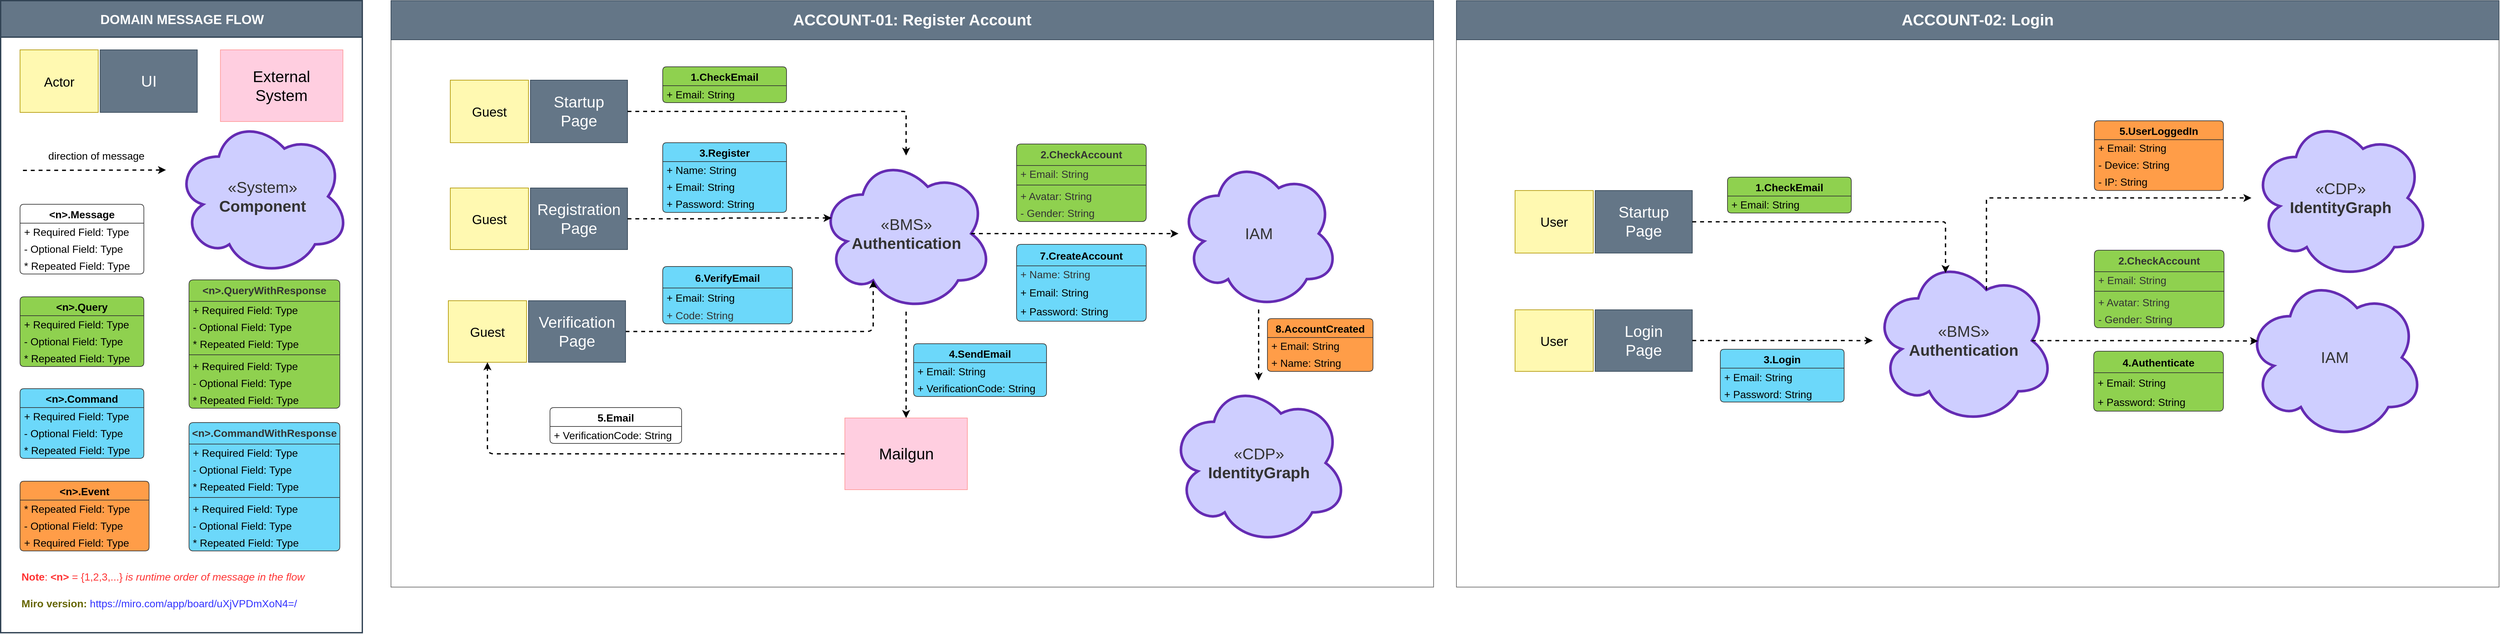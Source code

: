 <mxfile version="20.5.3" type="google"><diagram id="XUAoG68tFFFj7xC4NJLg" name="DOMAIN MESSGAE FLOW"><mxGraphModel grid="0" page="0" gridSize="10" guides="1" tooltips="1" connect="1" arrows="1" fold="1" pageScale="1" pageWidth="1100" pageHeight="850" math="0" shadow="0"><root><mxCell id="0"/><mxCell id="1" parent="0"/><mxCell id="IQaBO5puHHb_VZaU71oc-1" value="&lt;b style=&quot;font-size: 20px;&quot;&gt;DOMAIN MESSAGE FLOW&lt;/b&gt;" style="swimlane;rounded=0;pointerEvents=0;strokeColor=#314354;strokeWidth=2;fontSize=24;fontColor=#ffffff;startSize=56;fillColor=#647687;html=1;collapsible=0;" vertex="1" parent="1"><mxGeometry x="-650" y="537" width="555" height="970" as="geometry"/></mxCell><mxCell id="IQaBO5puHHb_VZaU71oc-2" value="Actor" style="rounded=0;whiteSpace=wrap;html=1;fontSize=20;fillColor=#FFF9B1;fontColor=#000000;strokeColor=#B09500;" vertex="1" parent="IQaBO5puHHb_VZaU71oc-1"><mxGeometry x="29.75" y="75.5" width="120" height="96" as="geometry"/></mxCell><mxCell id="IQaBO5puHHb_VZaU71oc-3" value="UI" style="rounded=0;whiteSpace=wrap;html=1;fontSize=24;fillColor=#647687;fontColor=#ffffff;strokeColor=#314354;" vertex="1" parent="IQaBO5puHHb_VZaU71oc-1"><mxGeometry x="152.75" y="75.5" width="149" height="96" as="geometry"/></mxCell><mxCell id="IQaBO5puHHb_VZaU71oc-4" value="&lt;n&gt;.Query" style="swimlane;fontStyle=1;childLayout=stackLayout;horizontal=1;startSize=29;fillColor=#8FD14F;horizontalStack=0;resizeParent=1;resizeParentMax=0;resizeLast=0;collapsible=0;marginBottom=0;strokeColor=#333333;rounded=1;arcSize=7;fontSize=16;swimlaneFillColor=#8FD14F;" vertex="1" parent="IQaBO5puHHb_VZaU71oc-1"><mxGeometry x="29.75" y="454.5" width="190" height="107" as="geometry"/></mxCell><mxCell id="IQaBO5puHHb_VZaU71oc-5" value="+ Required Field: Type" style="text;strokeColor=none;fillColor=none;align=left;verticalAlign=middle;spacingLeft=4;spacingRight=4;overflow=hidden;rotatable=0;points=[[0,0.5],[1,0.5]];portConstraint=eastwest;fontSize=16;whiteSpace=wrap;" vertex="1" parent="IQaBO5puHHb_VZaU71oc-4"><mxGeometry y="29" width="190" height="26" as="geometry"/></mxCell><mxCell id="IQaBO5puHHb_VZaU71oc-6" value="- Optional Field: Type" style="text;strokeColor=none;fillColor=none;align=left;verticalAlign=middle;spacingLeft=4;spacingRight=4;overflow=hidden;rotatable=0;points=[[0,0.5],[1,0.5]];portConstraint=eastwest;fontSize=16;whiteSpace=wrap;" vertex="1" parent="IQaBO5puHHb_VZaU71oc-4"><mxGeometry y="55" width="190" height="26" as="geometry"/></mxCell><mxCell id="IQaBO5puHHb_VZaU71oc-7" value="* Repeated Field: Type" style="text;strokeColor=none;fillColor=none;align=left;verticalAlign=middle;spacingLeft=4;spacingRight=4;overflow=hidden;rotatable=0;points=[[0,0.5],[1,0.5]];portConstraint=eastwest;fontSize=16;whiteSpace=wrap;" vertex="1" parent="IQaBO5puHHb_VZaU71oc-4"><mxGeometry y="81" width="190" height="26" as="geometry"/></mxCell><mxCell id="IQaBO5puHHb_VZaU71oc-8" value="&lt;n&gt;.QueryWithResponse" style="swimlane;fontStyle=1;align=center;verticalAlign=top;childLayout=stackLayout;horizontal=1;startSize=33;horizontalStack=0;resizeParent=1;resizeParentMax=0;resizeLast=0;collapsible=0;marginBottom=0;rounded=1;fontSize=16;fillColor=#8FD14F;arcSize=7;strokeColor=#333333;swimlaneFillColor=#8FD14F;fontColor=#333333;" vertex="1" parent="IQaBO5puHHb_VZaU71oc-1"><mxGeometry x="289.05" y="428.5" width="231.5" height="197" as="geometry"/></mxCell><mxCell id="IQaBO5puHHb_VZaU71oc-9" value="+ Required Field: Type" style="text;strokeColor=none;fillColor=none;align=left;verticalAlign=middle;spacingLeft=4;spacingRight=4;overflow=hidden;rotatable=0;points=[[0,0.5],[1,0.5]];portConstraint=eastwest;fontSize=16;whiteSpace=wrap;" vertex="1" parent="IQaBO5puHHb_VZaU71oc-8"><mxGeometry y="33" width="231.5" height="26" as="geometry"/></mxCell><mxCell id="IQaBO5puHHb_VZaU71oc-10" value="- Optional Field: Type" style="text;strokeColor=none;fillColor=none;align=left;verticalAlign=middle;spacingLeft=4;spacingRight=4;overflow=hidden;rotatable=0;points=[[0,0.5],[1,0.5]];portConstraint=eastwest;fontSize=16;whiteSpace=wrap;" vertex="1" parent="IQaBO5puHHb_VZaU71oc-8"><mxGeometry y="59" width="231.5" height="26" as="geometry"/></mxCell><mxCell id="IQaBO5puHHb_VZaU71oc-11" value="* Repeated Field: Type" style="text;strokeColor=none;fillColor=none;align=left;verticalAlign=middle;spacingLeft=4;spacingRight=4;overflow=hidden;rotatable=0;points=[[0,0.5],[1,0.5]];portConstraint=eastwest;fontSize=16;whiteSpace=wrap;" vertex="1" parent="IQaBO5puHHb_VZaU71oc-8"><mxGeometry y="85" width="231.5" height="26" as="geometry"/></mxCell><mxCell id="IQaBO5puHHb_VZaU71oc-12" value="" style="line;strokeWidth=1;fillColor=none;align=left;verticalAlign=middle;spacingTop=-1;spacingLeft=3;spacingRight=3;rotatable=0;labelPosition=right;points=[];portConstraint=eastwest;strokeColor=inherit;rounded=1;fontSize=16;" vertex="1" parent="IQaBO5puHHb_VZaU71oc-8"><mxGeometry y="111" width="231.5" height="8" as="geometry"/></mxCell><mxCell id="IQaBO5puHHb_VZaU71oc-13" value="+ Required Field: Type" style="text;strokeColor=none;fillColor=none;align=left;verticalAlign=middle;spacingLeft=4;spacingRight=4;overflow=hidden;rotatable=0;points=[[0,0.5],[1,0.5]];portConstraint=eastwest;fontSize=16;whiteSpace=wrap;" vertex="1" parent="IQaBO5puHHb_VZaU71oc-8"><mxGeometry y="119" width="231.5" height="26" as="geometry"/></mxCell><mxCell id="IQaBO5puHHb_VZaU71oc-14" value="- Optional Field: Type" style="text;strokeColor=none;fillColor=none;align=left;verticalAlign=middle;spacingLeft=4;spacingRight=4;overflow=hidden;rotatable=0;points=[[0,0.5],[1,0.5]];portConstraint=eastwest;fontSize=16;whiteSpace=wrap;" vertex="1" parent="IQaBO5puHHb_VZaU71oc-8"><mxGeometry y="145" width="231.5" height="26" as="geometry"/></mxCell><mxCell id="IQaBO5puHHb_VZaU71oc-15" value="* Repeated Field: Type" style="text;strokeColor=none;fillColor=none;align=left;verticalAlign=middle;spacingLeft=4;spacingRight=4;overflow=hidden;rotatable=0;points=[[0,0.5],[1,0.5]];portConstraint=eastwest;fontSize=16;whiteSpace=wrap;" vertex="1" parent="IQaBO5puHHb_VZaU71oc-8"><mxGeometry y="171" width="231.5" height="26" as="geometry"/></mxCell><mxCell id="IQaBO5puHHb_VZaU71oc-16" value="&lt;n&gt;.Command" style="swimlane;fontStyle=1;childLayout=stackLayout;horizontal=1;startSize=29;fillColor=#6CD8FA;horizontalStack=0;resizeParent=1;resizeParentMax=0;resizeLast=0;collapsible=0;marginBottom=0;strokeColor=#333333;rounded=1;arcSize=7;fontSize=16;swimlaneFillColor=#6CD8FA;" vertex="1" parent="IQaBO5puHHb_VZaU71oc-1"><mxGeometry x="29.75" y="595.5" width="190" height="107" as="geometry"/></mxCell><mxCell id="IQaBO5puHHb_VZaU71oc-17" value="+ Required Field: Type" style="text;strokeColor=none;fillColor=none;align=left;verticalAlign=middle;spacingLeft=4;spacingRight=4;overflow=hidden;rotatable=0;points=[[0,0.5],[1,0.5]];portConstraint=eastwest;fontSize=16;whiteSpace=wrap;" vertex="1" parent="IQaBO5puHHb_VZaU71oc-16"><mxGeometry y="29" width="190" height="26" as="geometry"/></mxCell><mxCell id="IQaBO5puHHb_VZaU71oc-18" value="- Optional Field: Type" style="text;strokeColor=none;fillColor=none;align=left;verticalAlign=middle;spacingLeft=4;spacingRight=4;overflow=hidden;rotatable=0;points=[[0,0.5],[1,0.5]];portConstraint=eastwest;fontSize=16;whiteSpace=wrap;" vertex="1" parent="IQaBO5puHHb_VZaU71oc-16"><mxGeometry y="55" width="190" height="26" as="geometry"/></mxCell><mxCell id="IQaBO5puHHb_VZaU71oc-19" value="* Repeated Field: Type" style="text;strokeColor=none;fillColor=none;align=left;verticalAlign=middle;spacingLeft=4;spacingRight=4;overflow=hidden;rotatable=0;points=[[0,0.5],[1,0.5]];portConstraint=eastwest;fontSize=16;whiteSpace=wrap;" vertex="1" parent="IQaBO5puHHb_VZaU71oc-16"><mxGeometry y="81" width="190" height="26" as="geometry"/></mxCell><mxCell id="IQaBO5puHHb_VZaU71oc-20" value="&lt;n&gt;.CommandWithResponse" style="swimlane;fontStyle=1;align=center;verticalAlign=top;childLayout=stackLayout;horizontal=1;startSize=33;horizontalStack=0;resizeParent=1;resizeParentMax=0;resizeLast=0;collapsible=0;marginBottom=0;rounded=1;fontSize=16;fillColor=#6CD8FA;arcSize=7;strokeColor=#333333;swimlaneFillColor=#6CD8FA;fontColor=#333333;" vertex="1" parent="IQaBO5puHHb_VZaU71oc-1"><mxGeometry x="289.05" y="647.5" width="231.5" height="197" as="geometry"/></mxCell><mxCell id="IQaBO5puHHb_VZaU71oc-21" value="+ Required Field: Type" style="text;strokeColor=none;fillColor=none;align=left;verticalAlign=middle;spacingLeft=4;spacingRight=4;overflow=hidden;rotatable=0;points=[[0,0.5],[1,0.5]];portConstraint=eastwest;fontSize=16;whiteSpace=wrap;" vertex="1" parent="IQaBO5puHHb_VZaU71oc-20"><mxGeometry y="33" width="231.5" height="26" as="geometry"/></mxCell><mxCell id="IQaBO5puHHb_VZaU71oc-22" value="- Optional Field: Type" style="text;strokeColor=none;fillColor=none;align=left;verticalAlign=middle;spacingLeft=4;spacingRight=4;overflow=hidden;rotatable=0;points=[[0,0.5],[1,0.5]];portConstraint=eastwest;fontSize=16;whiteSpace=wrap;" vertex="1" parent="IQaBO5puHHb_VZaU71oc-20"><mxGeometry y="59" width="231.5" height="26" as="geometry"/></mxCell><mxCell id="IQaBO5puHHb_VZaU71oc-23" value="* Repeated Field: Type" style="text;strokeColor=none;fillColor=none;align=left;verticalAlign=middle;spacingLeft=4;spacingRight=4;overflow=hidden;rotatable=0;points=[[0,0.5],[1,0.5]];portConstraint=eastwest;fontSize=16;whiteSpace=wrap;" vertex="1" parent="IQaBO5puHHb_VZaU71oc-20"><mxGeometry y="85" width="231.5" height="26" as="geometry"/></mxCell><mxCell id="IQaBO5puHHb_VZaU71oc-24" value="" style="line;strokeWidth=1;fillColor=none;align=left;verticalAlign=middle;spacingTop=-1;spacingLeft=3;spacingRight=3;rotatable=0;labelPosition=right;points=[];portConstraint=eastwest;strokeColor=inherit;rounded=1;fontSize=16;" vertex="1" parent="IQaBO5puHHb_VZaU71oc-20"><mxGeometry y="111" width="231.5" height="8" as="geometry"/></mxCell><mxCell id="IQaBO5puHHb_VZaU71oc-25" value="+ Required Field: Type" style="text;strokeColor=none;fillColor=none;align=left;verticalAlign=middle;spacingLeft=4;spacingRight=4;overflow=hidden;rotatable=0;points=[[0,0.5],[1,0.5]];portConstraint=eastwest;fontSize=16;whiteSpace=wrap;" vertex="1" parent="IQaBO5puHHb_VZaU71oc-20"><mxGeometry y="119" width="231.5" height="26" as="geometry"/></mxCell><mxCell id="IQaBO5puHHb_VZaU71oc-26" value="- Optional Field: Type" style="text;strokeColor=none;fillColor=none;align=left;verticalAlign=middle;spacingLeft=4;spacingRight=4;overflow=hidden;rotatable=0;points=[[0,0.5],[1,0.5]];portConstraint=eastwest;fontSize=16;whiteSpace=wrap;" vertex="1" parent="IQaBO5puHHb_VZaU71oc-20"><mxGeometry y="145" width="231.5" height="26" as="geometry"/></mxCell><mxCell id="IQaBO5puHHb_VZaU71oc-27" value="* Repeated Field: Type" style="text;strokeColor=none;fillColor=none;align=left;verticalAlign=middle;spacingLeft=4;spacingRight=4;overflow=hidden;rotatable=0;points=[[0,0.5],[1,0.5]];portConstraint=eastwest;fontSize=16;whiteSpace=wrap;" vertex="1" parent="IQaBO5puHHb_VZaU71oc-20"><mxGeometry y="171" width="231.5" height="26" as="geometry"/></mxCell><mxCell id="IQaBO5puHHb_VZaU71oc-28" value="&lt;n&gt;.Event" style="swimlane;fontStyle=1;childLayout=stackLayout;horizontal=1;startSize=29;fillColor=#FF9D48;horizontalStack=0;resizeParent=1;resizeParentMax=0;resizeLast=0;collapsible=0;marginBottom=0;strokeColor=#333333;rounded=1;arcSize=7;fontSize=16;swimlaneFillColor=#FF9D48;" vertex="1" parent="IQaBO5puHHb_VZaU71oc-1"><mxGeometry x="29.75" y="737.5" width="198" height="107" as="geometry"/></mxCell><mxCell id="IQaBO5puHHb_VZaU71oc-29" value="* Repeated Field: Type" style="text;strokeColor=none;fillColor=none;align=left;verticalAlign=middle;spacingLeft=4;spacingRight=4;overflow=hidden;rotatable=0;points=[[0,0.5],[1,0.5]];portConstraint=eastwest;fontSize=16;whiteSpace=wrap;" vertex="1" parent="IQaBO5puHHb_VZaU71oc-28"><mxGeometry y="29" width="198" height="26" as="geometry"/></mxCell><mxCell id="IQaBO5puHHb_VZaU71oc-30" value="- Optional Field: Type" style="text;strokeColor=none;fillColor=none;align=left;verticalAlign=middle;spacingLeft=4;spacingRight=4;overflow=hidden;rotatable=0;points=[[0,0.5],[1,0.5]];portConstraint=eastwest;fontSize=16;whiteSpace=wrap;" vertex="1" parent="IQaBO5puHHb_VZaU71oc-28"><mxGeometry y="55" width="198" height="26" as="geometry"/></mxCell><mxCell id="IQaBO5puHHb_VZaU71oc-31" value="+ Required Field: Type" style="text;strokeColor=none;fillColor=none;align=left;verticalAlign=middle;spacingLeft=4;spacingRight=4;overflow=hidden;rotatable=0;points=[[0,0.5],[1,0.5]];portConstraint=eastwest;fontSize=16;whiteSpace=wrap;" vertex="1" parent="IQaBO5puHHb_VZaU71oc-28"><mxGeometry y="81" width="198" height="26" as="geometry"/></mxCell><mxCell id="IQaBO5puHHb_VZaU71oc-32" style="shape=connector;rounded=1;orthogonalLoop=1;jettySize=auto;html=1;dashed=1;labelBackgroundColor=default;strokeColor=default;strokeWidth=2;fontFamily=Helvetica;fontSize=18;fontColor=#000000;endArrow=classic;startSize=26;entryX=0.76;entryY=0.828;entryDx=0;entryDy=0;entryPerimeter=0;" edge="1" parent="IQaBO5puHHb_VZaU71oc-1"><mxGeometry relative="1" as="geometry"><mxPoint x="253.71" y="259.904" as="targetPoint"/><mxPoint x="34.25" y="260.5" as="sourcePoint"/></mxGeometry></mxCell><mxCell id="IQaBO5puHHb_VZaU71oc-33" value="direction of message" style="text;html=1;strokeColor=none;fillColor=none;align=center;verticalAlign=middle;whiteSpace=wrap;rounded=0;fontSize=16;" vertex="1" parent="IQaBO5puHHb_VZaU71oc-1"><mxGeometry x="47.75" y="222.5" width="198" height="30" as="geometry"/></mxCell><mxCell id="IQaBO5puHHb_VZaU71oc-34" value="&lt;strong&gt;Note&lt;/strong&gt;: &lt;strong&gt;&amp;lt;n&amp;gt; &lt;/strong&gt;= {1,2,3,...}&lt;em&gt; is runtime order of message in the flow&lt;/em&gt;" style="text;whiteSpace=wrap;html=1;fontSize=16;fontColor=#FF3333;" vertex="1" parent="IQaBO5puHHb_VZaU71oc-1"><mxGeometry x="29.75" y="867.5" width="486.5" height="41" as="geometry"/></mxCell><mxCell id="IQaBO5puHHb_VZaU71oc-35" value="External&lt;br&gt;System" style="rounded=0;whiteSpace=wrap;html=1;fontSize=24;fillColor=#FFCEE0;fontColor=#000000;strokeColor=#FF9999;" vertex="1" parent="IQaBO5puHHb_VZaU71oc-1"><mxGeometry x="337.25" y="75.5" width="188" height="110" as="geometry"/></mxCell><mxCell id="IQaBO5puHHb_VZaU71oc-36" value="&lt;n&gt;.Message" style="swimlane;fontStyle=1;childLayout=stackLayout;horizontal=1;startSize=29;fillColor=none;horizontalStack=0;resizeParent=1;resizeParentMax=0;resizeLast=0;collapsible=0;marginBottom=0;strokeColor=#333333;rounded=1;arcSize=7;fontSize=16;swimlaneFillColor=none;" vertex="1" parent="IQaBO5puHHb_VZaU71oc-1"><mxGeometry x="29.75" y="312.5" width="190" height="107" as="geometry"/></mxCell><mxCell id="IQaBO5puHHb_VZaU71oc-37" value="+ Required Field: Type" style="text;strokeColor=none;fillColor=none;align=left;verticalAlign=middle;spacingLeft=4;spacingRight=4;overflow=hidden;rotatable=0;points=[[0,0.5],[1,0.5]];portConstraint=eastwest;fontSize=16;whiteSpace=wrap;" vertex="1" parent="IQaBO5puHHb_VZaU71oc-36"><mxGeometry y="29" width="190" height="26" as="geometry"/></mxCell><mxCell id="IQaBO5puHHb_VZaU71oc-38" value="- Optional Field: Type" style="text;strokeColor=none;fillColor=none;align=left;verticalAlign=middle;spacingLeft=4;spacingRight=4;overflow=hidden;rotatable=0;points=[[0,0.5],[1,0.5]];portConstraint=eastwest;fontSize=16;whiteSpace=wrap;" vertex="1" parent="IQaBO5puHHb_VZaU71oc-36"><mxGeometry y="55" width="190" height="26" as="geometry"/></mxCell><mxCell id="IQaBO5puHHb_VZaU71oc-39" value="* Repeated Field: Type" style="text;strokeColor=none;fillColor=none;align=left;verticalAlign=middle;spacingLeft=4;spacingRight=4;overflow=hidden;rotatable=0;points=[[0,0.5],[1,0.5]];portConstraint=eastwest;fontSize=16;whiteSpace=wrap;" vertex="1" parent="IQaBO5puHHb_VZaU71oc-36"><mxGeometry y="81" width="190" height="26" as="geometry"/></mxCell><mxCell id="IQaBO5puHHb_VZaU71oc-40" value="&lt;span style=&quot;font-size: 24px;&quot;&gt;«System»&lt;/span&gt;&lt;br style=&quot;font-size: 24px;&quot;&gt;&lt;b style=&quot;font-size: 24px;&quot;&gt;Component&lt;/b&gt;" style="ellipse;shape=cloud;whiteSpace=wrap;html=1;perimeter=ellipsePerimeter;points=[[0.07,0.4,0,0,0],[0.13,0.78,0,0,0],[0.16,0.55,0,0,0],[0.25,0.25,0,0,0],[0.31,0.8,0,0,0],[0.4,0.1,0,0,0],[0.55,0.95,0,0,0],[0.63,0.2,0,0,0],[0.8,0.8,0,0,0],[0.88,0.25,0,0,0],[0.88,0.5,0,0,0],[0.96,0.7,0,0,0]];fontSize=24;fillColor=#CECEFF;strokeColor=#652CB3;fontColor=#333333;rounded=1;strokeWidth=4;comic=0;connectable=1;" vertex="1" parent="IQaBO5puHHb_VZaU71oc-1"><mxGeometry x="267.8" y="178" width="268.2" height="245" as="geometry"/></mxCell><UserObject label="&lt;b&gt;&lt;font color=&quot;#666600&quot;&gt;Miro version:&lt;/font&gt;&amp;nbsp;&lt;/b&gt;&lt;font color=&quot;#3333ff&quot;&gt;https://miro.com/app/board/uXjVPDmXoN4=/&lt;/font&gt;" id="IQaBO5puHHb_VZaU71oc-41"><mxCell style="text;whiteSpace=wrap;html=1;fontSize=16;fontColor=#FF3333;" vertex="1" parent="IQaBO5puHHb_VZaU71oc-1"><mxGeometry x="29.75" y="908.5" width="486.5" height="41" as="geometry"/></mxCell></UserObject><mxCell id="IQaBO5puHHb_VZaU71oc-42" value="" style="group" connectable="0" vertex="1" parent="1"><mxGeometry x="1584" y="537" width="1600" height="900" as="geometry"/></mxCell><mxCell id="IQaBO5puHHb_VZaU71oc-43" value="" style="rounded=0;whiteSpace=wrap;html=1;strokeColor=#666666;fillColor=none;container=1;collapsible=0;recursiveResize=0;pointerEvents=0;" vertex="1" parent="IQaBO5puHHb_VZaU71oc-42"><mxGeometry y="60" width="1600" height="840" as="geometry"/></mxCell><mxCell id="IQaBO5puHHb_VZaU71oc-44" value="1.CheckEmail" style="swimlane;fontStyle=1;childLayout=stackLayout;horizontal=1;startSize=29;fillColor=#8FD14F;horizontalStack=0;resizeParent=1;resizeParentMax=0;resizeLast=0;collapsible=0;marginBottom=0;strokeColor=#333333;rounded=1;arcSize=7;fontSize=16;swimlaneFillColor=#8FD14F;" vertex="1" parent="IQaBO5puHHb_VZaU71oc-43"><mxGeometry x="416" y="210.88" width="190" height="55" as="geometry"/></mxCell><mxCell id="IQaBO5puHHb_VZaU71oc-45" value="+ Email: String" style="text;strokeColor=none;fillColor=none;align=left;verticalAlign=middle;spacingLeft=4;spacingRight=4;overflow=hidden;rotatable=0;points=[[0,0.5],[1,0.5]];portConstraint=eastwest;fontSize=16;whiteSpace=wrap;" vertex="1" parent="IQaBO5puHHb_VZaU71oc-44"><mxGeometry y="29" width="190" height="26" as="geometry"/></mxCell><mxCell id="IQaBO5puHHb_VZaU71oc-46" value="User" style="rounded=0;whiteSpace=wrap;html=1;fontSize=20;fillColor=#FFF9B1;fontColor=#000000;strokeColor=#B09500;" vertex="1" parent="IQaBO5puHHb_VZaU71oc-43"><mxGeometry x="90" y="231.38" width="120" height="96" as="geometry"/></mxCell><mxCell id="IQaBO5puHHb_VZaU71oc-47" value="Startup&lt;br&gt;Page" style="rounded=0;whiteSpace=wrap;html=1;fontSize=24;fillColor=#647687;fontColor=#ffffff;strokeColor=#314354;" vertex="1" parent="IQaBO5puHHb_VZaU71oc-43"><mxGeometry x="213" y="231.38" width="149" height="96" as="geometry"/></mxCell><mxCell id="IQaBO5puHHb_VZaU71oc-48" value="2.CheckAccount" style="swimlane;fontStyle=1;align=center;verticalAlign=top;childLayout=stackLayout;horizontal=1;startSize=33;horizontalStack=0;resizeParent=1;resizeParentMax=0;resizeLast=0;collapsible=0;marginBottom=0;rounded=1;fontSize=16;fillColor=#8FD14F;arcSize=7;strokeColor=#333333;swimlaneFillColor=#8FD14F;fontColor=#333333;" vertex="1" parent="IQaBO5puHHb_VZaU71oc-43"><mxGeometry x="979" y="323.0" width="199" height="119" as="geometry"/></mxCell><mxCell id="IQaBO5puHHb_VZaU71oc-49" value="+ Email: String" style="text;strokeColor=none;fillColor=none;align=left;verticalAlign=middle;spacingLeft=4;spacingRight=4;overflow=hidden;rotatable=0;points=[[0,0.5],[1,0.5]];portConstraint=eastwest;rounded=1;fontSize=16;fontColor=#333333;whiteSpace=wrap;" vertex="1" parent="IQaBO5puHHb_VZaU71oc-48"><mxGeometry y="33" width="199" height="26" as="geometry"/></mxCell><mxCell id="IQaBO5puHHb_VZaU71oc-50" value="" style="line;strokeWidth=1;fillColor=none;align=left;verticalAlign=middle;spacingTop=-1;spacingLeft=3;spacingRight=3;rotatable=0;labelPosition=right;points=[];portConstraint=eastwest;strokeColor=inherit;rounded=1;fontSize=16;" vertex="1" parent="IQaBO5puHHb_VZaU71oc-48"><mxGeometry y="59" width="199" height="8" as="geometry"/></mxCell><mxCell id="IQaBO5puHHb_VZaU71oc-51" value="+ Avatar: String" style="text;strokeColor=none;fillColor=none;align=left;verticalAlign=middle;spacingLeft=4;spacingRight=4;overflow=hidden;rotatable=0;points=[[0,0.5],[1,0.5]];portConstraint=eastwest;rounded=1;fontSize=16;fontColor=#333333;whiteSpace=wrap;" vertex="1" parent="IQaBO5puHHb_VZaU71oc-48"><mxGeometry y="67" width="199" height="26" as="geometry"/></mxCell><mxCell id="IQaBO5puHHb_VZaU71oc-52" value="- Gender: String" style="text;strokeColor=none;fillColor=none;align=left;verticalAlign=middle;spacingLeft=4;spacingRight=4;overflow=hidden;rotatable=0;points=[[0,0.5],[1,0.5]];portConstraint=eastwest;rounded=1;fontSize=16;fontColor=#333333;whiteSpace=wrap;" vertex="1" parent="IQaBO5puHHb_VZaU71oc-48"><mxGeometry y="93" width="199" height="26" as="geometry"/></mxCell><mxCell id="IQaBO5puHHb_VZaU71oc-53" value="User" style="rounded=0;whiteSpace=wrap;html=1;fontSize=20;fillColor=#FFF9B1;fontColor=#000000;strokeColor=#B09500;" vertex="1" parent="IQaBO5puHHb_VZaU71oc-43"><mxGeometry x="90" y="414.44" width="120" height="94.5" as="geometry"/></mxCell><mxCell id="IQaBO5puHHb_VZaU71oc-54" value="Login&lt;br style=&quot;font-size: 24px;&quot;&gt;Page" style="rounded=0;whiteSpace=wrap;html=1;fontSize=24;fillColor=#647687;fontColor=#ffffff;strokeColor=#314354;" vertex="1" parent="IQaBO5puHHb_VZaU71oc-43"><mxGeometry x="213" y="414.44" width="149" height="94.5" as="geometry"/></mxCell><mxCell id="IQaBO5puHHb_VZaU71oc-55" value="3.Login" style="swimlane;fontStyle=1;childLayout=stackLayout;horizontal=1;startSize=29;fillColor=#6CD8FA;horizontalStack=0;resizeParent=1;resizeParentMax=0;resizeLast=0;collapsible=0;marginBottom=0;strokeColor=#333333;rounded=1;arcSize=7;fontSize=16;swimlaneFillColor=#6CD8FA;" vertex="1" parent="IQaBO5puHHb_VZaU71oc-43"><mxGeometry x="405" y="475.0" width="190" height="81" as="geometry"/></mxCell><mxCell id="IQaBO5puHHb_VZaU71oc-56" value="+ Email: String" style="text;strokeColor=none;fillColor=none;align=left;verticalAlign=middle;spacingLeft=4;spacingRight=4;overflow=hidden;rotatable=0;points=[[0,0.5],[1,0.5]];portConstraint=eastwest;fontSize=16;" vertex="1" parent="IQaBO5puHHb_VZaU71oc-55"><mxGeometry y="29" width="190" height="26" as="geometry"/></mxCell><mxCell id="IQaBO5puHHb_VZaU71oc-57" value="+ Password: String" style="text;strokeColor=none;fillColor=none;align=left;verticalAlign=middle;spacingLeft=4;spacingRight=4;overflow=hidden;rotatable=0;points=[[0,0.5],[1,0.5]];portConstraint=eastwest;fontSize=16;" vertex="1" parent="IQaBO5puHHb_VZaU71oc-55"><mxGeometry y="55" width="190" height="26" as="geometry"/></mxCell><mxCell id="IQaBO5puHHb_VZaU71oc-58" value="4.Authenticate" style="swimlane;fontStyle=1;childLayout=stackLayout;horizontal=1;startSize=33;fillColor=#8FD14F;horizontalStack=0;resizeParent=1;resizeParentMax=0;resizeLast=0;collapsible=0;marginBottom=0;strokeColor=#333333;rounded=1;arcSize=7;fontSize=16;swimlaneFillColor=#8FD14F;" vertex="1" parent="IQaBO5puHHb_VZaU71oc-43"><mxGeometry x="978" y="478.0" width="199" height="92" as="geometry"/></mxCell><mxCell id="IQaBO5puHHb_VZaU71oc-59" value="+ Email: String" style="text;strokeColor=none;fillColor=none;align=left;verticalAlign=middle;spacingLeft=4;spacingRight=4;overflow=hidden;rotatable=0;points=[[0,0.5],[1,0.5]];portConstraint=eastwest;fontSize=16;" vertex="1" parent="IQaBO5puHHb_VZaU71oc-58"><mxGeometry y="33" width="199" height="29" as="geometry"/></mxCell><mxCell id="IQaBO5puHHb_VZaU71oc-60" value="+ Password: String" style="text;strokeColor=none;fillColor=none;align=left;verticalAlign=middle;spacingLeft=4;spacingRight=4;overflow=hidden;rotatable=0;points=[[0,0.5],[1,0.5]];portConstraint=eastwest;fontSize=16;horizontal=1;" vertex="1" parent="IQaBO5puHHb_VZaU71oc-58"><mxGeometry y="62" width="199" height="30" as="geometry"/></mxCell><mxCell id="IQaBO5puHHb_VZaU71oc-61" value="5.UserLoggedIn" style="swimlane;fontStyle=1;childLayout=stackLayout;horizontal=1;startSize=29;fillColor=#FF9D48;horizontalStack=0;resizeParent=1;resizeParentMax=0;resizeLast=0;collapsible=0;marginBottom=0;strokeColor=#333333;rounded=1;arcSize=7;fontSize=16;swimlaneFillColor=#FF9D48;align=center;labelPadding=0;noLabel=0;connectable=0;allowArrows=0;pointerEvents=0;direction=east;labelPosition=center;verticalLabelPosition=middle;verticalAlign=middle;" vertex="1" parent="IQaBO5puHHb_VZaU71oc-43"><mxGeometry x="979" y="124.38" width="198" height="107" as="geometry"/></mxCell><mxCell id="IQaBO5puHHb_VZaU71oc-62" value="+ Email: String" style="text;strokeColor=none;fillColor=none;align=left;verticalAlign=middle;spacingLeft=4;spacingRight=4;overflow=hidden;rotatable=0;points=[[0,0.5],[1,0.5]];portConstraint=eastwest;fontSize=16;whiteSpace=wrap;" vertex="1" parent="IQaBO5puHHb_VZaU71oc-61"><mxGeometry y="29" width="198" height="26" as="geometry"/></mxCell><mxCell id="IQaBO5puHHb_VZaU71oc-63" value="- Device: String" style="text;strokeColor=none;fillColor=none;align=left;verticalAlign=middle;spacingLeft=4;spacingRight=4;overflow=hidden;rotatable=0;points=[[0,0.5],[1,0.5]];portConstraint=eastwest;fontSize=16;whiteSpace=wrap;" vertex="1" parent="IQaBO5puHHb_VZaU71oc-61"><mxGeometry y="55" width="198" height="26" as="geometry"/></mxCell><mxCell id="IQaBO5puHHb_VZaU71oc-64" value="- IP: String" style="text;strokeColor=none;fillColor=none;align=left;verticalAlign=middle;spacingLeft=4;spacingRight=4;overflow=hidden;rotatable=0;points=[[0,0.5],[1,0.5]];portConstraint=eastwest;fontSize=16;whiteSpace=wrap;" vertex="1" parent="IQaBO5puHHb_VZaU71oc-61"><mxGeometry y="81" width="198" height="26" as="geometry"/></mxCell><mxCell id="IQaBO5puHHb_VZaU71oc-65" value="&lt;span style=&quot;font-size: 24px;&quot;&gt;«BMS»&lt;/span&gt;&lt;br style=&quot;font-size: 24px;&quot;&gt;&lt;b style=&quot;font-size: 24px;&quot;&gt;Authentication&lt;/b&gt;" style="ellipse;shape=cloud;whiteSpace=wrap;html=1;perimeter=rectanglePerimeter;fontSize=24;fillColor=#CECEFF;strokeColor=#652CB3;fontColor=#333333;rounded=1;strokeWidth=4;" vertex="1" parent="IQaBO5puHHb_VZaU71oc-43"><mxGeometry x="639" y="332" width="279" height="259.38" as="geometry"/></mxCell><mxCell id="IQaBO5puHHb_VZaU71oc-66" style="edgeStyle=orthogonalEdgeStyle;orthogonalLoop=1;jettySize=auto;html=1;fontSize=18;fontColor=#000000;startSize=26;arcSize=8;dashed=1;strokeWidth=2;exitX=1;exitY=0.5;exitDx=0;exitDy=0;entryX=0.4;entryY=0.1;entryDx=0;entryDy=0;entryPerimeter=0;targetPortConstraint=north;" edge="1" parent="IQaBO5puHHb_VZaU71oc-43" source="IQaBO5puHHb_VZaU71oc-47" target="IQaBO5puHHb_VZaU71oc-65"><mxGeometry relative="1" as="geometry"><mxPoint x="1293" y="982.38" as="sourcePoint"/><mxPoint x="1679" y="853.38" as="targetPoint"/></mxGeometry></mxCell><mxCell id="IQaBO5puHHb_VZaU71oc-67" style="edgeStyle=orthogonalEdgeStyle;shape=connector;rounded=1;orthogonalLoop=1;jettySize=auto;html=1;dashed=1;labelBackgroundColor=default;strokeColor=default;strokeWidth=2;fontFamily=Helvetica;fontSize=18;fontColor=#000000;endArrow=classic;startSize=26;" edge="1" parent="IQaBO5puHHb_VZaU71oc-43" source="IQaBO5puHHb_VZaU71oc-54" target="IQaBO5puHHb_VZaU71oc-65"><mxGeometry relative="1" as="geometry"><mxPoint x="1594" y="988.13" as="targetPoint"/></mxGeometry></mxCell><mxCell id="IQaBO5puHHb_VZaU71oc-68" value="&lt;span style=&quot;font-size: 24px;&quot;&gt;«CDP»&lt;/span&gt;&lt;br style=&quot;font-size: 24px;&quot;&gt;&lt;b style=&quot;font-size: 24px;&quot;&gt;IdentityGraph&lt;/b&gt;" style="ellipse;shape=cloud;whiteSpace=wrap;html=1;perimeter=ellipsePerimeter;points=[[0.07,0.4,0,0,0],[0.13,0.78,0,0,0],[0.16,0.55,0,0,0],[0.25,0.25,0,0,0],[0.31,0.8,0,0,0],[0.4,0.1,0,0,0],[0.55,0.95,0,0,0],[0.63,0.2,0,0,0],[0.8,0.8,0,0,0],[0.88,0.25,0,0,0],[0.88,0.5,0,0,0],[0.96,0.7,0,0,0]];fontSize=24;fillColor=#CECEFF;strokeColor=#652CB3;fontColor=#333333;rounded=1;strokeWidth=4;comic=0;connectable=1;" vertex="1" parent="IQaBO5puHHb_VZaU71oc-43"><mxGeometry x="1220" y="117" width="274" height="251.62" as="geometry"/></mxCell><mxCell id="IQaBO5puHHb_VZaU71oc-69" style="edgeStyle=orthogonalEdgeStyle;rounded=1;orthogonalLoop=1;jettySize=auto;html=1;elbow=vertical;fontSize=18;fontColor=#000000;startSize=26;arcSize=8;dashed=1;strokeWidth=2;jumpStyle=none;shadow=0;sketch=0;exitX=0.625;exitY=0.2;exitDx=0;exitDy=0;exitPerimeter=0;targetPortConstraint=west;sourcePortConstraint=north;" edge="1" parent="IQaBO5puHHb_VZaU71oc-43" source="IQaBO5puHHb_VZaU71oc-65" target="IQaBO5puHHb_VZaU71oc-68"><mxGeometry relative="1" as="geometry"><mxPoint x="1779" y="799.38" as="sourcePoint"/></mxGeometry></mxCell><mxCell id="IQaBO5puHHb_VZaU71oc-70" value="&lt;span style=&quot;font-size: 24px;&quot;&gt;IAM&lt;/span&gt;" style="ellipse;shape=cloud;whiteSpace=wrap;html=1;perimeter=rectanglePerimeter;points=[[0.07,0.4,0,0,0],[0.13,0.78,0,0,0],[0.16,0.55,0,0,0],[0.25,0.25,0,0,0],[0.31,0.8,0,0,0],[0.4,0.1,0,0,0],[0.55,0.95,0,0,0],[0.63,0.2,0,0,0],[0.8,0.8,0,0,0],[0.88,0.25,0,0,0],[0.88,0.5,0,0,0],[0.96,0.7,0,0,0]];fontSize=24;fillColor=#CECEFF;strokeColor=#652CB3;fontColor=#333333;rounded=1;strokeWidth=4;" vertex="1" parent="IQaBO5puHHb_VZaU71oc-43"><mxGeometry x="1211" y="360.88" width="274" height="253.62" as="geometry"/></mxCell><mxCell id="IQaBO5puHHb_VZaU71oc-71" style="edgeStyle=orthogonalEdgeStyle;rounded=1;orthogonalLoop=1;jettySize=auto;html=1;fontSize=18;fontColor=#000000;startSize=26;arcSize=8;dashed=1;strokeWidth=2;exitX=0.875;exitY=0.5;exitDx=0;exitDy=0;exitPerimeter=0;entryX=0.07;entryY=0.4;entryDx=0;entryDy=0;entryPerimeter=0;" edge="1" parent="IQaBO5puHHb_VZaU71oc-43" source="IQaBO5puHHb_VZaU71oc-65" target="IQaBO5puHHb_VZaU71oc-70"><mxGeometry relative="1" as="geometry"><mxPoint x="1903" y="988.18" as="sourcePoint"/><mxPoint x="2263" y="987.149" as="targetPoint"/></mxGeometry></mxCell><mxCell id="IQaBO5puHHb_VZaU71oc-72" value="&lt;b&gt;ACCOUNT-02: Login&lt;/b&gt;" style="rounded=0;whiteSpace=wrap;html=1;pointerEvents=0;strokeColor=#314354;fillColor=#647687;fontSize=24;fontColor=#ffffff;" vertex="1" parent="IQaBO5puHHb_VZaU71oc-42"><mxGeometry width="1600" height="60" as="geometry"/></mxCell><mxCell id="IQaBO5puHHb_VZaU71oc-73" value="" style="group" connectable="0" vertex="1" parent="1"><mxGeometry x="-51" y="537" width="1600" height="900" as="geometry"/></mxCell><mxCell id="IQaBO5puHHb_VZaU71oc-74" value="" style="rounded=0;whiteSpace=wrap;html=1;strokeColor=#666666;fillColor=none;container=1;collapsible=0;recursiveResize=0;pointerEvents=0;" vertex="1" parent="IQaBO5puHHb_VZaU71oc-73"><mxGeometry y="60" width="1600" height="840" as="geometry"/></mxCell><mxCell id="IQaBO5puHHb_VZaU71oc-75" value="1.CheckEmail" style="swimlane;fontStyle=1;childLayout=stackLayout;horizontal=1;startSize=29;fillColor=#8FD14F;horizontalStack=0;resizeParent=1;resizeParentMax=0;resizeLast=0;collapsible=0;marginBottom=0;strokeColor=#333333;rounded=1;arcSize=7;fontSize=16;swimlaneFillColor=#8FD14F;" vertex="1" parent="IQaBO5puHHb_VZaU71oc-74"><mxGeometry x="417" y="41.5" width="190" height="55" as="geometry"/></mxCell><mxCell id="IQaBO5puHHb_VZaU71oc-76" value="+ Email: String" style="text;strokeColor=none;fillColor=none;align=left;verticalAlign=middle;spacingLeft=4;spacingRight=4;overflow=hidden;rotatable=0;points=[[0,0.5],[1,0.5]];portConstraint=eastwest;fontSize=16;whiteSpace=wrap;" vertex="1" parent="IQaBO5puHHb_VZaU71oc-75"><mxGeometry y="29" width="190" height="26" as="geometry"/></mxCell><mxCell id="IQaBO5puHHb_VZaU71oc-77" value="Guest" style="rounded=0;whiteSpace=wrap;html=1;fontSize=20;fillColor=#FFF9B1;fontColor=#000000;strokeColor=#B09500;" vertex="1" parent="IQaBO5puHHb_VZaU71oc-74"><mxGeometry x="91" y="62" width="120" height="96" as="geometry"/></mxCell><mxCell id="IQaBO5puHHb_VZaU71oc-78" value="Startup&lt;br&gt;Page" style="rounded=0;whiteSpace=wrap;html=1;fontSize=24;fillColor=#647687;fontColor=#ffffff;strokeColor=#314354;" vertex="1" parent="IQaBO5puHHb_VZaU71oc-74"><mxGeometry x="214" y="62" width="149" height="96" as="geometry"/></mxCell><mxCell id="IQaBO5puHHb_VZaU71oc-79" value="2.CheckAccount" style="swimlane;fontStyle=1;align=center;verticalAlign=top;childLayout=stackLayout;horizontal=1;startSize=33;horizontalStack=0;resizeParent=1;resizeParentMax=0;resizeLast=0;collapsible=0;marginBottom=0;rounded=1;fontSize=16;fillColor=#8FD14F;arcSize=7;strokeColor=#333333;swimlaneFillColor=#8FD14F;fontColor=#333333;" vertex="1" parent="IQaBO5puHHb_VZaU71oc-74"><mxGeometry x="960" y="160" width="199" height="119" as="geometry"/></mxCell><mxCell id="IQaBO5puHHb_VZaU71oc-80" value="+ Email: String" style="text;strokeColor=none;fillColor=none;align=left;verticalAlign=middle;spacingLeft=4;spacingRight=4;overflow=hidden;rotatable=0;points=[[0,0.5],[1,0.5]];portConstraint=eastwest;rounded=1;fontSize=16;fontColor=#333333;whiteSpace=wrap;" vertex="1" parent="IQaBO5puHHb_VZaU71oc-79"><mxGeometry y="33" width="199" height="26" as="geometry"/></mxCell><mxCell id="IQaBO5puHHb_VZaU71oc-81" value="" style="line;strokeWidth=1;fillColor=none;align=left;verticalAlign=middle;spacingTop=-1;spacingLeft=3;spacingRight=3;rotatable=0;labelPosition=right;points=[];portConstraint=eastwest;strokeColor=inherit;rounded=1;fontSize=16;" vertex="1" parent="IQaBO5puHHb_VZaU71oc-79"><mxGeometry y="59" width="199" height="8" as="geometry"/></mxCell><mxCell id="IQaBO5puHHb_VZaU71oc-82" value="+ Avatar: String" style="text;strokeColor=none;fillColor=none;align=left;verticalAlign=middle;spacingLeft=4;spacingRight=4;overflow=hidden;rotatable=0;points=[[0,0.5],[1,0.5]];portConstraint=eastwest;rounded=1;fontSize=16;fontColor=#333333;whiteSpace=wrap;" vertex="1" parent="IQaBO5puHHb_VZaU71oc-79"><mxGeometry y="67" width="199" height="26" as="geometry"/></mxCell><mxCell id="IQaBO5puHHb_VZaU71oc-83" value="- Gender: String" style="text;strokeColor=none;fillColor=none;align=left;verticalAlign=middle;spacingLeft=4;spacingRight=4;overflow=hidden;rotatable=0;points=[[0,0.5],[1,0.5]];portConstraint=eastwest;rounded=1;fontSize=16;fontColor=#333333;whiteSpace=wrap;" vertex="1" parent="IQaBO5puHHb_VZaU71oc-79"><mxGeometry y="93" width="199" height="26" as="geometry"/></mxCell><mxCell id="IQaBO5puHHb_VZaU71oc-84" value="Guest" style="rounded=0;whiteSpace=wrap;html=1;fontSize=20;fillColor=#FFF9B1;fontColor=#000000;strokeColor=#B09500;" vertex="1" parent="IQaBO5puHHb_VZaU71oc-74"><mxGeometry x="91" y="227.5" width="120" height="94.5" as="geometry"/></mxCell><mxCell id="IQaBO5puHHb_VZaU71oc-85" value="Registration&lt;br style=&quot;font-size: 24px;&quot;&gt;Page" style="rounded=0;whiteSpace=wrap;html=1;fontSize=24;fillColor=#647687;fontColor=#ffffff;strokeColor=#314354;" vertex="1" parent="IQaBO5puHHb_VZaU71oc-74"><mxGeometry x="214" y="227.5" width="149" height="94.5" as="geometry"/></mxCell><mxCell id="IQaBO5puHHb_VZaU71oc-86" value="3.Register" style="swimlane;fontStyle=1;childLayout=stackLayout;horizontal=1;startSize=29;fillColor=#6CD8FA;horizontalStack=0;resizeParent=1;resizeParentMax=0;resizeLast=0;collapsible=0;marginBottom=0;strokeColor=#333333;rounded=1;arcSize=7;fontSize=16;swimlaneFillColor=#6CD8FA;" vertex="1" parent="IQaBO5puHHb_VZaU71oc-74"><mxGeometry x="417" y="158" width="190" height="107" as="geometry"/></mxCell><mxCell id="IQaBO5puHHb_VZaU71oc-87" value="+ Name: String" style="text;strokeColor=none;fillColor=none;align=left;verticalAlign=middle;spacingLeft=4;spacingRight=4;overflow=hidden;rotatable=0;points=[[0,0.5],[1,0.5]];portConstraint=eastwest;fontSize=16;whiteSpace=wrap;" vertex="1" parent="IQaBO5puHHb_VZaU71oc-86"><mxGeometry y="29" width="190" height="26" as="geometry"/></mxCell><mxCell id="IQaBO5puHHb_VZaU71oc-88" value="+ Email: String" style="text;strokeColor=none;fillColor=none;align=left;verticalAlign=middle;spacingLeft=4;spacingRight=4;overflow=hidden;rotatable=0;points=[[0,0.5],[1,0.5]];portConstraint=eastwest;fontSize=16;whiteSpace=wrap;" vertex="1" parent="IQaBO5puHHb_VZaU71oc-86"><mxGeometry y="55" width="190" height="26" as="geometry"/></mxCell><mxCell id="IQaBO5puHHb_VZaU71oc-89" value="+ Password: String" style="text;strokeColor=none;fillColor=none;align=left;verticalAlign=middle;spacingLeft=4;spacingRight=4;overflow=hidden;rotatable=0;points=[[0,0.5],[1,0.5]];portConstraint=eastwest;fontSize=16;whiteSpace=wrap;" vertex="1" parent="IQaBO5puHHb_VZaU71oc-86"><mxGeometry y="81" width="190" height="26" as="geometry"/></mxCell><mxCell id="IQaBO5puHHb_VZaU71oc-90" value="7.CreateAccount" style="swimlane;fontStyle=1;childLayout=stackLayout;horizontal=1;startSize=33;fillColor=#6CD8FA;horizontalStack=0;resizeParent=1;resizeParentMax=0;resizeLast=0;collapsible=0;marginBottom=0;strokeColor=#333333;rounded=1;arcSize=7;fontSize=16;swimlaneFillColor=#6CD8FA;" vertex="1" parent="IQaBO5puHHb_VZaU71oc-74"><mxGeometry x="960" y="314" width="199" height="118" as="geometry"/></mxCell><mxCell id="IQaBO5puHHb_VZaU71oc-91" value="+ Name: String" style="text;strokeColor=none;fillColor=none;align=left;verticalAlign=middle;spacingLeft=4;spacingRight=4;overflow=hidden;rotatable=0;points=[[0,0.5],[1,0.5]];portConstraint=eastwest;rounded=1;fontSize=16;fontColor=#333333;labelBackgroundColor=none;labelBorderColor=none;whiteSpace=wrap;" vertex="1" parent="IQaBO5puHHb_VZaU71oc-90"><mxGeometry y="33" width="199" height="26" as="geometry"/></mxCell><mxCell id="IQaBO5puHHb_VZaU71oc-92" value="+ Email: String" style="text;strokeColor=none;fillColor=none;align=left;verticalAlign=middle;spacingLeft=4;spacingRight=4;overflow=hidden;rotatable=0;points=[[0,0.5],[1,0.5]];portConstraint=eastwest;fontSize=16;whiteSpace=wrap;" vertex="1" parent="IQaBO5puHHb_VZaU71oc-90"><mxGeometry y="59" width="199" height="29" as="geometry"/></mxCell><mxCell id="IQaBO5puHHb_VZaU71oc-93" value="+ Password: String" style="text;strokeColor=none;fillColor=none;align=left;verticalAlign=middle;spacingLeft=4;spacingRight=4;overflow=hidden;rotatable=0;points=[[0,0.5],[1,0.5]];portConstraint=eastwest;fontSize=16;horizontal=1;whiteSpace=wrap;" vertex="1" parent="IQaBO5puHHb_VZaU71oc-90"><mxGeometry y="88" width="199" height="30" as="geometry"/></mxCell><mxCell id="IQaBO5puHHb_VZaU71oc-94" value="&lt;span style=&quot;font-size: 24px;&quot;&gt;«BMS»&lt;/span&gt;&lt;br style=&quot;font-size: 24px;&quot;&gt;&lt;b style=&quot;font-size: 24px;&quot;&gt;Authentication&lt;/b&gt;" style="ellipse;shape=cloud;whiteSpace=wrap;html=1;perimeter=rectanglePerimeter;fontSize=24;fillColor=#CECEFF;strokeColor=#652CB3;fontColor=#333333;rounded=1;strokeWidth=4;" vertex="1" parent="IQaBO5puHHb_VZaU71oc-74"><mxGeometry x="657.5" y="177.75" width="266" height="239.5" as="geometry"/></mxCell><mxCell id="IQaBO5puHHb_VZaU71oc-95" style="edgeStyle=orthogonalEdgeStyle;orthogonalLoop=1;jettySize=auto;html=1;fontSize=18;fontColor=#000000;startSize=26;arcSize=8;dashed=1;strokeWidth=2;exitX=1;exitY=0.5;exitDx=0;exitDy=0;" edge="1" parent="IQaBO5puHHb_VZaU71oc-74" source="IQaBO5puHHb_VZaU71oc-78" target="IQaBO5puHHb_VZaU71oc-94"><mxGeometry relative="1" as="geometry"><mxPoint x="-210" y="783" as="sourcePoint"/><mxPoint x="176" y="654" as="targetPoint"/></mxGeometry></mxCell><mxCell id="IQaBO5puHHb_VZaU71oc-96" style="edgeStyle=orthogonalEdgeStyle;shape=connector;rounded=1;orthogonalLoop=1;jettySize=auto;html=1;dashed=1;labelBackgroundColor=default;strokeColor=default;strokeWidth=2;fontFamily=Helvetica;fontSize=18;fontColor=#000000;endArrow=classic;startSize=26;entryX=0.07;entryY=0.4;entryDx=0;entryDy=0;entryPerimeter=0;" edge="1" parent="IQaBO5puHHb_VZaU71oc-74" source="IQaBO5puHHb_VZaU71oc-85" target="IQaBO5puHHb_VZaU71oc-94"><mxGeometry relative="1" as="geometry"><mxPoint x="91" y="788.75" as="targetPoint"/></mxGeometry></mxCell><mxCell id="IQaBO5puHHb_VZaU71oc-97" value="&lt;span style=&quot;font-size: 24px;&quot;&gt;«CDP»&lt;/span&gt;&lt;br style=&quot;font-size: 24px;&quot;&gt;&lt;b style=&quot;font-size: 24px;&quot;&gt;IdentityGraph&lt;/b&gt;" style="ellipse;shape=cloud;whiteSpace=wrap;html=1;perimeter=ellipsePerimeter;points=[[0.07,0.4,0,0,0],[0.13,0.78,0,0,0],[0.16,0.55,0,0,0],[0.25,0.25,0,0,0],[0.31,0.8,0,0,0],[0.4,0.1,0,0,0],[0.55,0.95,0,0,0],[0.63,0.2,0,0,0],[0.8,0.8,0,0,0],[0.88,0.25,0,0,0],[0.88,0.5,0,0,0],[0.96,0.7,0,0,0]];fontSize=24;fillColor=#CECEFF;strokeColor=#652CB3;fontColor=#333333;rounded=1;strokeWidth=4;comic=0;connectable=1;" vertex="1" parent="IQaBO5puHHb_VZaU71oc-74"><mxGeometry x="1194.5" y="523" width="274" height="253" as="geometry"/></mxCell><mxCell id="IQaBO5puHHb_VZaU71oc-98" style="edgeStyle=orthogonalEdgeStyle;shape=connector;rounded=1;orthogonalLoop=1;jettySize=auto;html=1;dashed=1;labelBackgroundColor=default;strokeColor=default;strokeWidth=2;fontFamily=Helvetica;fontSize=18;fontColor=#000000;endArrow=classic;startSize=26;" edge="1" parent="IQaBO5puHHb_VZaU71oc-74" source="IQaBO5puHHb_VZaU71oc-99" target="IQaBO5puHHb_VZaU71oc-97"><mxGeometry relative="1" as="geometry"/></mxCell><mxCell id="IQaBO5puHHb_VZaU71oc-99" value="&lt;span style=&quot;font-size: 24px;&quot;&gt;IAM&lt;/span&gt;" style="ellipse;shape=cloud;whiteSpace=wrap;html=1;perimeter=rectanglePerimeter;points=[[0.07,0.4,0,0,0],[0.13,0.78,0,0,0],[0.16,0.55,0,0,0],[0.25,0.25,0,0,0],[0.31,0.8,0,0,0],[0.4,0.1,0,0,0],[0.55,0.95,0,0,0],[0.63,0.2,0,0,0],[0.8,0.8,0,0,0],[0.88,0.25,0,0,0],[0.88,0.5,0,0,0],[0.96,0.7,0,0,0]];fontSize=24;fillColor=#CECEFF;strokeColor=#652CB3;fontColor=#333333;rounded=1;strokeWidth=4;" vertex="1" parent="IQaBO5puHHb_VZaU71oc-74"><mxGeometry x="1208.5" y="181" width="246" height="233" as="geometry"/></mxCell><mxCell id="IQaBO5puHHb_VZaU71oc-100" style="edgeStyle=orthogonalEdgeStyle;rounded=1;orthogonalLoop=1;jettySize=auto;html=1;fontSize=18;fontColor=#000000;startSize=26;arcSize=8;dashed=1;strokeWidth=2;exitX=0.875;exitY=0.5;exitDx=0;exitDy=0;exitPerimeter=0;" edge="1" parent="IQaBO5puHHb_VZaU71oc-74" source="IQaBO5puHHb_VZaU71oc-94" target="IQaBO5puHHb_VZaU71oc-99"><mxGeometry relative="1" as="geometry"><mxPoint x="400" y="788.8" as="sourcePoint"/><mxPoint x="760" y="787.769" as="targetPoint"/></mxGeometry></mxCell><mxCell id="IQaBO5puHHb_VZaU71oc-101" value="Guest" style="rounded=0;whiteSpace=wrap;html=1;fontSize=20;fillColor=#FFF9B1;fontColor=#000000;strokeColor=#B09500;" vertex="1" parent="IQaBO5puHHb_VZaU71oc-74"><mxGeometry x="88" y="400.5" width="120" height="94.5" as="geometry"/></mxCell><mxCell id="IQaBO5puHHb_VZaU71oc-102" style="edgeStyle=orthogonalEdgeStyle;shape=connector;rounded=1;orthogonalLoop=1;jettySize=auto;html=1;entryX=0.31;entryY=0.8;entryDx=0;entryDy=0;entryPerimeter=0;dashed=1;labelBackgroundColor=default;strokeColor=default;strokeWidth=2;fontFamily=Helvetica;fontSize=18;fontColor=#000000;endArrow=classic;startSize=26;targetPortConstraint=south;" edge="1" parent="IQaBO5puHHb_VZaU71oc-74" source="IQaBO5puHHb_VZaU71oc-103" target="IQaBO5puHHb_VZaU71oc-94"><mxGeometry relative="1" as="geometry"/></mxCell><mxCell id="IQaBO5puHHb_VZaU71oc-103" value="Verification&lt;br style=&quot;font-size: 24px;&quot;&gt;Page" style="rounded=0;whiteSpace=wrap;html=1;fontSize=24;fillColor=#647687;fontColor=#ffffff;strokeColor=#314354;" vertex="1" parent="IQaBO5puHHb_VZaU71oc-74"><mxGeometry x="211" y="400.5" width="149" height="94.5" as="geometry"/></mxCell><mxCell id="IQaBO5puHHb_VZaU71oc-104" style="edgeStyle=orthogonalEdgeStyle;shape=connector;rounded=1;orthogonalLoop=1;jettySize=auto;html=1;entryX=0.5;entryY=1;entryDx=0;entryDy=0;dashed=1;labelBackgroundColor=default;strokeColor=default;strokeWidth=2;fontFamily=Helvetica;fontSize=18;fontColor=#000000;endArrow=classic;startSize=26;" edge="1" parent="IQaBO5puHHb_VZaU71oc-74" source="IQaBO5puHHb_VZaU71oc-105" target="IQaBO5puHHb_VZaU71oc-101"><mxGeometry relative="1" as="geometry"/></mxCell><mxCell id="IQaBO5puHHb_VZaU71oc-105" value="Mailgun" style="rounded=0;whiteSpace=wrap;html=1;fontSize=24;fillColor=#FFCEE0;fontColor=#000000;strokeColor=#FF9999;" vertex="1" parent="IQaBO5puHHb_VZaU71oc-74"><mxGeometry x="696.5" y="580.5" width="188" height="110" as="geometry"/></mxCell><mxCell id="IQaBO5puHHb_VZaU71oc-106" style="edgeStyle=orthogonalEdgeStyle;shape=connector;rounded=1;orthogonalLoop=1;jettySize=auto;html=1;entryX=0.5;entryY=0;entryDx=0;entryDy=0;dashed=1;labelBackgroundColor=default;strokeColor=default;strokeWidth=2;fontFamily=Helvetica;fontSize=18;fontColor=#000000;endArrow=classic;startSize=26;" edge="1" parent="IQaBO5puHHb_VZaU71oc-74" source="IQaBO5puHHb_VZaU71oc-94" target="IQaBO5puHHb_VZaU71oc-105"><mxGeometry relative="1" as="geometry"/></mxCell><mxCell id="IQaBO5puHHb_VZaU71oc-107" value="4.SendEmail" style="swimlane;fontStyle=1;childLayout=stackLayout;horizontal=1;startSize=29;fillColor=#6CD8FA;horizontalStack=0;resizeParent=1;resizeParentMax=0;resizeLast=0;collapsible=0;marginBottom=0;strokeColor=#333333;rounded=1;arcSize=7;fontSize=16;swimlaneFillColor=#6CD8FA;" vertex="1" parent="IQaBO5puHHb_VZaU71oc-74"><mxGeometry x="802" y="466.5" width="204" height="81" as="geometry"/></mxCell><mxCell id="IQaBO5puHHb_VZaU71oc-108" value="+ Email: String" style="text;strokeColor=none;fillColor=none;align=left;verticalAlign=middle;spacingLeft=4;spacingRight=4;overflow=hidden;rotatable=0;points=[[0,0.5],[1,0.5]];portConstraint=eastwest;fontSize=16;whiteSpace=wrap;" vertex="1" parent="IQaBO5puHHb_VZaU71oc-107"><mxGeometry y="29" width="204" height="26" as="geometry"/></mxCell><mxCell id="IQaBO5puHHb_VZaU71oc-109" value="+ VerificationCode: String" style="text;strokeColor=none;fillColor=none;align=left;verticalAlign=middle;spacingLeft=4;spacingRight=4;overflow=hidden;rotatable=0;points=[[0,0.5],[1,0.5]];portConstraint=eastwest;fontSize=16;whiteSpace=wrap;" vertex="1" parent="IQaBO5puHHb_VZaU71oc-107"><mxGeometry y="55" width="204" height="26" as="geometry"/></mxCell><mxCell id="IQaBO5puHHb_VZaU71oc-110" value="5.Email" style="swimlane;fontStyle=1;childLayout=stackLayout;horizontal=1;startSize=29;fillColor=none;horizontalStack=0;resizeParent=1;resizeParentMax=0;resizeLast=0;collapsible=0;marginBottom=0;strokeColor=#333333;rounded=1;arcSize=7;fontSize=16;swimlaneFillColor=none;" vertex="1" parent="IQaBO5puHHb_VZaU71oc-74"><mxGeometry x="244" y="564.5" width="202" height="55" as="geometry"/></mxCell><mxCell id="IQaBO5puHHb_VZaU71oc-111" value="+ VerificationCode: String" style="text;strokeColor=none;fillColor=none;align=left;verticalAlign=middle;spacingLeft=4;spacingRight=4;overflow=hidden;rotatable=0;points=[[0,0.5],[1,0.5]];portConstraint=eastwest;fontSize=16;whiteSpace=wrap;" vertex="1" parent="IQaBO5puHHb_VZaU71oc-110"><mxGeometry y="29" width="202" height="26" as="geometry"/></mxCell><mxCell id="IQaBO5puHHb_VZaU71oc-112" value="6.VerifyEmail" style="swimlane;fontStyle=1;childLayout=stackLayout;horizontal=1;startSize=33;fillColor=#6CD8FA;horizontalStack=0;resizeParent=1;resizeParentMax=0;resizeLast=0;collapsible=0;marginBottom=0;strokeColor=#333333;rounded=1;arcSize=7;fontSize=16;swimlaneFillColor=#6CD8FA;" vertex="1" parent="IQaBO5puHHb_VZaU71oc-74"><mxGeometry x="417" y="348" width="199" height="88" as="geometry"/></mxCell><mxCell id="IQaBO5puHHb_VZaU71oc-113" value="+ Email: String" style="text;strokeColor=none;fillColor=none;align=left;verticalAlign=middle;spacingLeft=4;spacingRight=4;overflow=hidden;rotatable=0;points=[[0,0.5],[1,0.5]];portConstraint=eastwest;fontSize=16;whiteSpace=wrap;" vertex="1" parent="IQaBO5puHHb_VZaU71oc-112"><mxGeometry y="33" width="199" height="29" as="geometry"/></mxCell><mxCell id="IQaBO5puHHb_VZaU71oc-114" value="+ Code: String" style="text;strokeColor=none;fillColor=none;align=left;verticalAlign=middle;spacingLeft=4;spacingRight=4;overflow=hidden;rotatable=0;points=[[0,0.5],[1,0.5]];portConstraint=eastwest;rounded=1;fontSize=16;fontColor=#333333;labelBackgroundColor=none;labelBorderColor=none;whiteSpace=wrap;" vertex="1" parent="IQaBO5puHHb_VZaU71oc-112"><mxGeometry y="62" width="199" height="26" as="geometry"/></mxCell><mxCell id="IQaBO5puHHb_VZaU71oc-115" value="8.AccountCreated" style="swimlane;fontStyle=1;childLayout=stackLayout;horizontal=1;startSize=29;fillColor=#FF9D48;horizontalStack=0;resizeParent=1;resizeParentMax=0;resizeLast=0;collapsible=0;marginBottom=0;strokeColor=#333333;rounded=1;arcSize=7;fontSize=16;swimlaneFillColor=#FF9D48;" vertex="1" parent="IQaBO5puHHb_VZaU71oc-74"><mxGeometry x="1345" y="428" width="162" height="81" as="geometry"/></mxCell><mxCell id="IQaBO5puHHb_VZaU71oc-116" value="+ Email: String" style="text;strokeColor=none;fillColor=none;align=left;verticalAlign=middle;spacingLeft=4;spacingRight=4;overflow=hidden;rotatable=0;points=[[0,0.5],[1,0.5]];portConstraint=eastwest;fontSize=16;whiteSpace=wrap;" vertex="1" parent="IQaBO5puHHb_VZaU71oc-115"><mxGeometry y="29" width="162" height="26" as="geometry"/></mxCell><mxCell id="IQaBO5puHHb_VZaU71oc-117" value="+ Name: String" style="text;strokeColor=none;fillColor=none;align=left;verticalAlign=middle;spacingLeft=4;spacingRight=4;overflow=hidden;rotatable=0;points=[[0,0.5],[1,0.5]];portConstraint=eastwest;fontSize=16;whiteSpace=wrap;" vertex="1" parent="IQaBO5puHHb_VZaU71oc-115"><mxGeometry y="55" width="162" height="26" as="geometry"/></mxCell><mxCell id="IQaBO5puHHb_VZaU71oc-118" value="&lt;b&gt;ACCOUNT-01: Register Account&lt;/b&gt;" style="rounded=0;whiteSpace=wrap;html=1;pointerEvents=0;strokeColor=#314354;fillColor=#647687;fontSize=24;fontColor=#ffffff;" vertex="1" parent="IQaBO5puHHb_VZaU71oc-73"><mxGeometry width="1600" height="60" as="geometry"/></mxCell></root></mxGraphModel></diagram></mxfile>